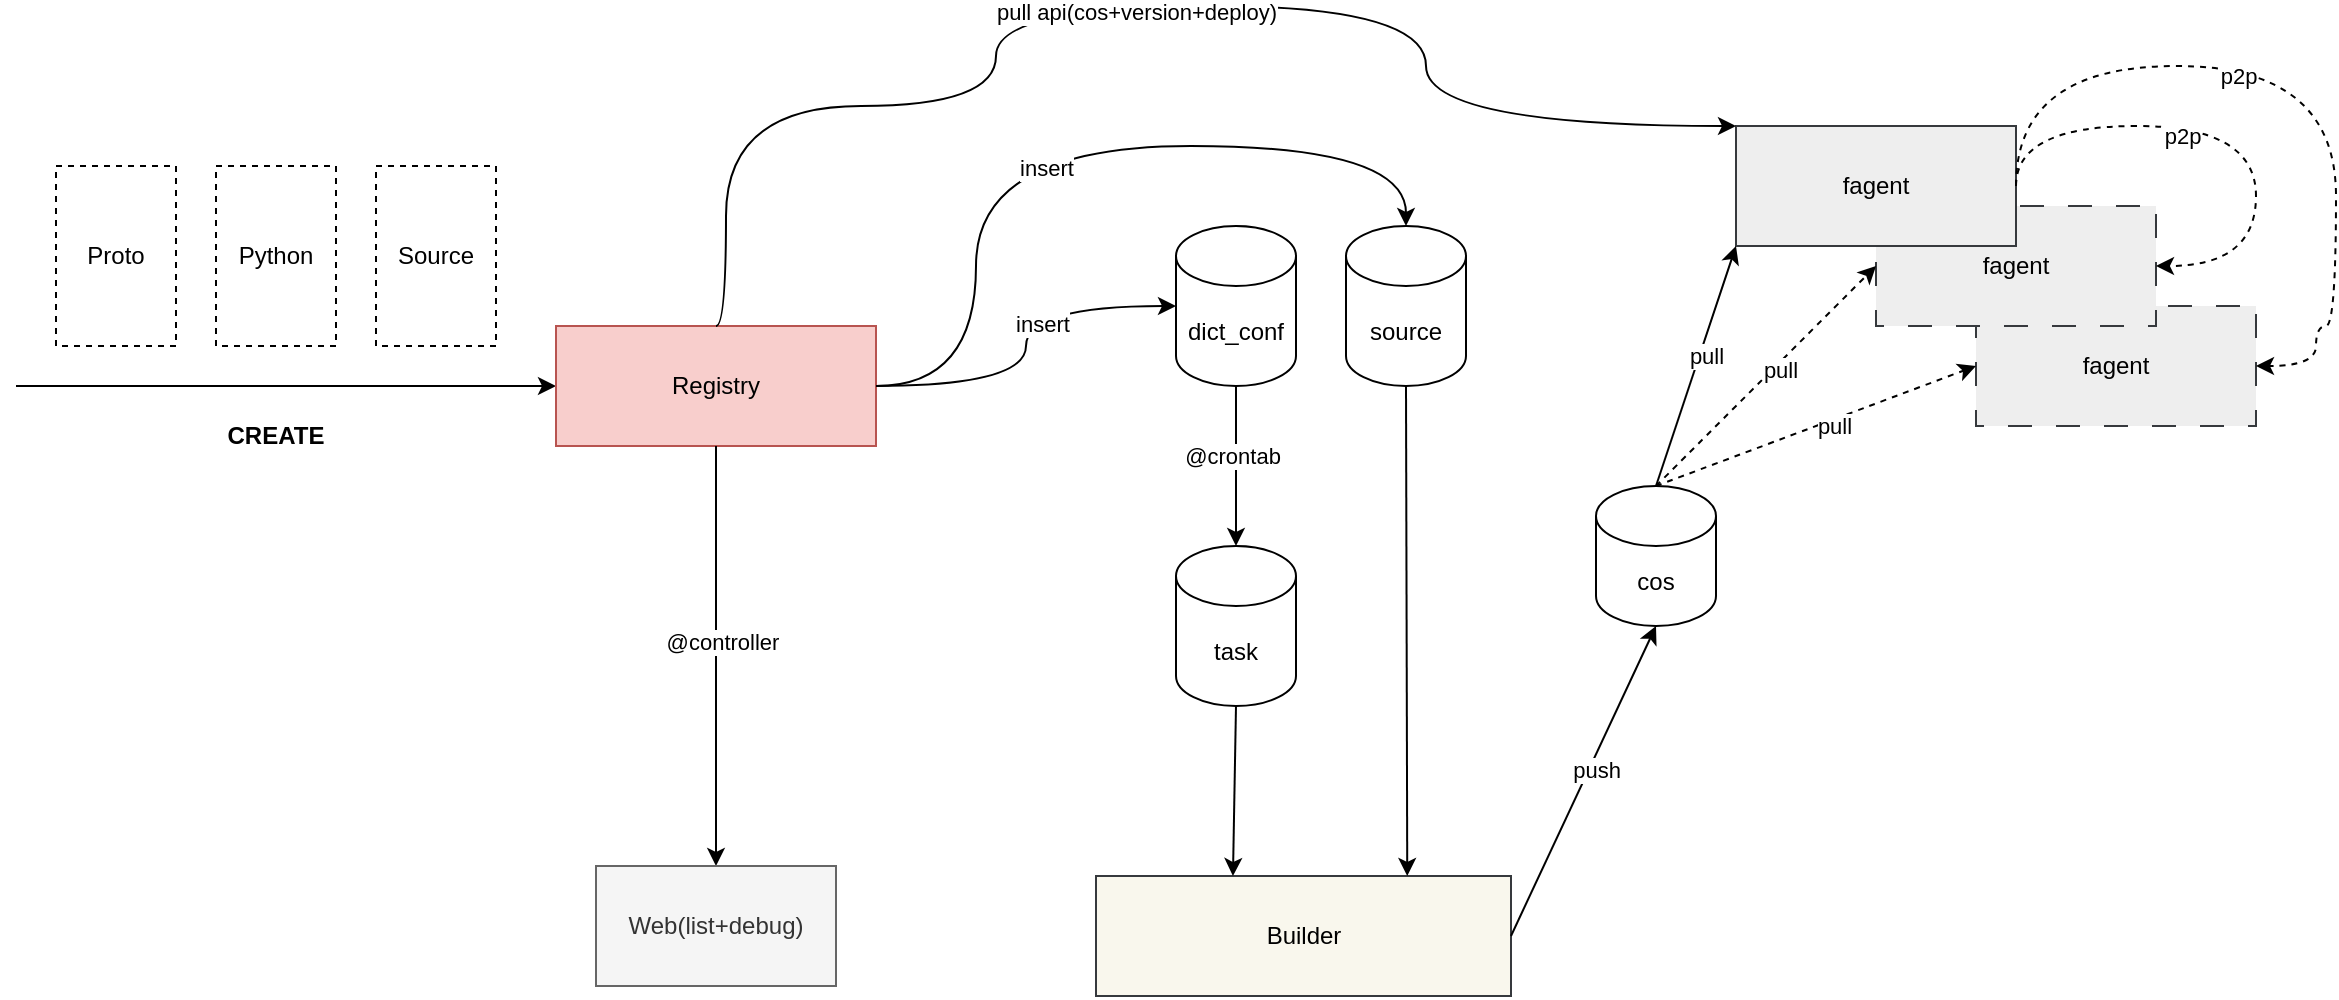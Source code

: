 <mxfile version="20.8.20" type="github">
  <diagram name="第 1 页" id="0LXsUh5cUdM86AmTKY5Q">
    <mxGraphModel dx="1257" dy="811" grid="1" gridSize="10" guides="1" tooltips="1" connect="1" arrows="1" fold="1" page="1" pageScale="1" pageWidth="827" pageHeight="1169" math="0" shadow="0">
      <root>
        <mxCell id="0" />
        <mxCell id="1" parent="0" />
        <mxCell id="--D5oEIbNRq4zN85A4Cq-24" value="fagent" style="rounded=0;whiteSpace=wrap;html=1;dashed=1;dashPattern=12 12;fillColor=#eeeeee;strokeColor=#36393d;" vertex="1" parent="1">
          <mxGeometry x="1050" y="240" width="140" height="60" as="geometry" />
        </mxCell>
        <mxCell id="--D5oEIbNRq4zN85A4Cq-1" value="" style="endArrow=classic;html=1;rounded=0;" edge="1" parent="1">
          <mxGeometry width="50" height="50" relative="1" as="geometry">
            <mxPoint x="70" y="280" as="sourcePoint" />
            <mxPoint x="340" y="280" as="targetPoint" />
          </mxGeometry>
        </mxCell>
        <mxCell id="--D5oEIbNRq4zN85A4Cq-2" value="&lt;b&gt;CREATE&lt;/b&gt;" style="text;html=1;strokeColor=none;fillColor=none;align=center;verticalAlign=middle;whiteSpace=wrap;rounded=0;" vertex="1" parent="1">
          <mxGeometry x="170" y="290" width="60" height="30" as="geometry" />
        </mxCell>
        <mxCell id="--D5oEIbNRq4zN85A4Cq-3" value="Proto" style="rounded=0;whiteSpace=wrap;html=1;dashed=1;" vertex="1" parent="1">
          <mxGeometry x="90" y="170" width="60" height="90" as="geometry" />
        </mxCell>
        <mxCell id="--D5oEIbNRq4zN85A4Cq-4" value="Python" style="rounded=0;whiteSpace=wrap;html=1;dashed=1;" vertex="1" parent="1">
          <mxGeometry x="170" y="170" width="60" height="90" as="geometry" />
        </mxCell>
        <mxCell id="--D5oEIbNRq4zN85A4Cq-5" value="Source" style="rounded=0;whiteSpace=wrap;html=1;dashed=1;" vertex="1" parent="1">
          <mxGeometry x="250" y="170" width="60" height="90" as="geometry" />
        </mxCell>
        <mxCell id="--D5oEIbNRq4zN85A4Cq-6" value="Registry" style="rounded=0;whiteSpace=wrap;html=1;fillColor=#f8cecc;strokeColor=#b85450;" vertex="1" parent="1">
          <mxGeometry x="340" y="250" width="160" height="60" as="geometry" />
        </mxCell>
        <mxCell id="--D5oEIbNRq4zN85A4Cq-10" value="" style="edgeStyle=orthogonalEdgeStyle;rounded=0;orthogonalLoop=1;jettySize=auto;html=1;" edge="1" parent="1" source="--D5oEIbNRq4zN85A4Cq-7" target="--D5oEIbNRq4zN85A4Cq-9">
          <mxGeometry relative="1" as="geometry" />
        </mxCell>
        <mxCell id="--D5oEIbNRq4zN85A4Cq-11" value="@crontab" style="edgeLabel;html=1;align=center;verticalAlign=middle;resizable=0;points=[];" vertex="1" connectable="0" parent="--D5oEIbNRq4zN85A4Cq-10">
          <mxGeometry x="-0.12" y="-2" relative="1" as="geometry">
            <mxPoint as="offset" />
          </mxGeometry>
        </mxCell>
        <mxCell id="--D5oEIbNRq4zN85A4Cq-7" value="dict_conf" style="shape=cylinder3;whiteSpace=wrap;html=1;boundedLbl=1;backgroundOutline=1;size=15;" vertex="1" parent="1">
          <mxGeometry x="650" y="200" width="60" height="80" as="geometry" />
        </mxCell>
        <mxCell id="--D5oEIbNRq4zN85A4Cq-8" value="source" style="shape=cylinder3;whiteSpace=wrap;html=1;boundedLbl=1;backgroundOutline=1;size=15;" vertex="1" parent="1">
          <mxGeometry x="735" y="200" width="60" height="80" as="geometry" />
        </mxCell>
        <mxCell id="--D5oEIbNRq4zN85A4Cq-9" value="task" style="shape=cylinder3;whiteSpace=wrap;html=1;boundedLbl=1;backgroundOutline=1;size=15;" vertex="1" parent="1">
          <mxGeometry x="650" y="360" width="60" height="80" as="geometry" />
        </mxCell>
        <mxCell id="--D5oEIbNRq4zN85A4Cq-15" value="Builder" style="rounded=0;whiteSpace=wrap;html=1;fillColor=#f9f7ed;strokeColor=#36393d;" vertex="1" parent="1">
          <mxGeometry x="610" y="525" width="207.5" height="60" as="geometry" />
        </mxCell>
        <mxCell id="--D5oEIbNRq4zN85A4Cq-17" value="" style="endArrow=classic;html=1;rounded=0;exitX=0.5;exitY=1;exitDx=0;exitDy=0;exitPerimeter=0;entryX=0.75;entryY=0;entryDx=0;entryDy=0;" edge="1" parent="1" source="--D5oEIbNRq4zN85A4Cq-8" target="--D5oEIbNRq4zN85A4Cq-15">
          <mxGeometry width="50" height="50" relative="1" as="geometry">
            <mxPoint x="350" y="530" as="sourcePoint" />
            <mxPoint x="400" y="480" as="targetPoint" />
          </mxGeometry>
        </mxCell>
        <mxCell id="--D5oEIbNRq4zN85A4Cq-18" value="" style="endArrow=classic;html=1;rounded=0;edgeStyle=orthogonalEdgeStyle;curved=1;entryX=0;entryY=0.5;entryDx=0;entryDy=0;entryPerimeter=0;exitX=1;exitY=0.5;exitDx=0;exitDy=0;" edge="1" parent="1" source="--D5oEIbNRq4zN85A4Cq-6" target="--D5oEIbNRq4zN85A4Cq-7">
          <mxGeometry width="50" height="50" relative="1" as="geometry">
            <mxPoint x="460" y="450" as="sourcePoint" />
            <mxPoint x="510" y="400" as="targetPoint" />
          </mxGeometry>
        </mxCell>
        <mxCell id="--D5oEIbNRq4zN85A4Cq-29" value="insert" style="edgeLabel;html=1;align=center;verticalAlign=middle;resizable=0;points=[];" vertex="1" connectable="0" parent="--D5oEIbNRq4zN85A4Cq-18">
          <mxGeometry x="0.122" y="-7" relative="1" as="geometry">
            <mxPoint x="1" as="offset" />
          </mxGeometry>
        </mxCell>
        <mxCell id="--D5oEIbNRq4zN85A4Cq-19" value="" style="endArrow=classic;html=1;rounded=0;edgeStyle=orthogonalEdgeStyle;curved=1;entryX=0.5;entryY=0;entryDx=0;entryDy=0;entryPerimeter=0;exitX=1;exitY=0.5;exitDx=0;exitDy=0;" edge="1" parent="1" source="--D5oEIbNRq4zN85A4Cq-6" target="--D5oEIbNRq4zN85A4Cq-8">
          <mxGeometry width="50" height="50" relative="1" as="geometry">
            <mxPoint x="520" y="290" as="sourcePoint" />
            <mxPoint x="660" y="250" as="targetPoint" />
            <Array as="points">
              <mxPoint x="550" y="280" />
              <mxPoint x="550" y="160" />
              <mxPoint x="765" y="160" />
            </Array>
          </mxGeometry>
        </mxCell>
        <mxCell id="--D5oEIbNRq4zN85A4Cq-28" value="insert" style="edgeLabel;html=1;align=center;verticalAlign=middle;resizable=0;points=[];" vertex="1" connectable="0" parent="--D5oEIbNRq4zN85A4Cq-19">
          <mxGeometry x="-0.043" y="-11" relative="1" as="geometry">
            <mxPoint x="1" as="offset" />
          </mxGeometry>
        </mxCell>
        <mxCell id="--D5oEIbNRq4zN85A4Cq-20" value="cos" style="shape=cylinder3;whiteSpace=wrap;html=1;boundedLbl=1;backgroundOutline=1;size=15;" vertex="1" parent="1">
          <mxGeometry x="860" y="330" width="60" height="70" as="geometry" />
        </mxCell>
        <mxCell id="--D5oEIbNRq4zN85A4Cq-21" value="" style="endArrow=classic;html=1;rounded=0;curved=1;exitX=1;exitY=0.5;exitDx=0;exitDy=0;entryX=0.5;entryY=1;entryDx=0;entryDy=0;entryPerimeter=0;" edge="1" parent="1" source="--D5oEIbNRq4zN85A4Cq-15" target="--D5oEIbNRq4zN85A4Cq-20">
          <mxGeometry width="50" height="50" relative="1" as="geometry">
            <mxPoint x="870" y="530" as="sourcePoint" />
            <mxPoint x="920" y="480" as="targetPoint" />
          </mxGeometry>
        </mxCell>
        <mxCell id="--D5oEIbNRq4zN85A4Cq-30" value="push" style="edgeLabel;html=1;align=center;verticalAlign=middle;resizable=0;points=[];" vertex="1" connectable="0" parent="--D5oEIbNRq4zN85A4Cq-21">
          <mxGeometry x="0.095" y="-3" relative="1" as="geometry">
            <mxPoint as="offset" />
          </mxGeometry>
        </mxCell>
        <mxCell id="--D5oEIbNRq4zN85A4Cq-23" value="fagent" style="rounded=0;whiteSpace=wrap;html=1;dashed=1;dashPattern=12 12;fillColor=#eeeeee;strokeColor=#36393d;" vertex="1" parent="1">
          <mxGeometry x="1000" y="190" width="140" height="60" as="geometry" />
        </mxCell>
        <mxCell id="--D5oEIbNRq4zN85A4Cq-22" value="fagent" style="rounded=0;whiteSpace=wrap;html=1;fillColor=#eeeeee;strokeColor=#36393d;" vertex="1" parent="1">
          <mxGeometry x="930" y="150" width="140" height="60" as="geometry" />
        </mxCell>
        <mxCell id="--D5oEIbNRq4zN85A4Cq-26" value="" style="endArrow=classic;html=1;rounded=0;edgeStyle=orthogonalEdgeStyle;curved=1;entryX=0;entryY=0;entryDx=0;entryDy=0;exitX=0.5;exitY=0;exitDx=0;exitDy=0;" edge="1" parent="1" source="--D5oEIbNRq4zN85A4Cq-6" target="--D5oEIbNRq4zN85A4Cq-22">
          <mxGeometry width="50" height="50" relative="1" as="geometry">
            <mxPoint x="520" y="290" as="sourcePoint" />
            <mxPoint x="775" y="210" as="targetPoint" />
            <Array as="points">
              <mxPoint x="425" y="140" />
              <mxPoint x="560" y="140" />
              <mxPoint x="560" y="90" />
              <mxPoint x="775" y="90" />
              <mxPoint x="775" y="150" />
            </Array>
          </mxGeometry>
        </mxCell>
        <mxCell id="--D5oEIbNRq4zN85A4Cq-27" value="pull api(cos+version+deploy)" style="edgeLabel;html=1;align=center;verticalAlign=middle;resizable=0;points=[];" vertex="1" connectable="0" parent="--D5oEIbNRq4zN85A4Cq-26">
          <mxGeometry x="0.014" y="-3" relative="1" as="geometry">
            <mxPoint as="offset" />
          </mxGeometry>
        </mxCell>
        <mxCell id="--D5oEIbNRq4zN85A4Cq-31" value="" style="endArrow=classic;html=1;rounded=0;curved=1;exitX=0.5;exitY=0;exitDx=0;exitDy=0;entryX=0;entryY=1;entryDx=0;entryDy=0;exitPerimeter=0;" edge="1" parent="1" source="--D5oEIbNRq4zN85A4Cq-20" target="--D5oEIbNRq4zN85A4Cq-22">
          <mxGeometry width="50" height="50" relative="1" as="geometry">
            <mxPoint x="819" y="510" as="sourcePoint" />
            <mxPoint x="900" y="410" as="targetPoint" />
          </mxGeometry>
        </mxCell>
        <mxCell id="--D5oEIbNRq4zN85A4Cq-32" value="pull" style="edgeLabel;html=1;align=center;verticalAlign=middle;resizable=0;points=[];" vertex="1" connectable="0" parent="--D5oEIbNRq4zN85A4Cq-31">
          <mxGeometry x="0.095" y="-3" relative="1" as="geometry">
            <mxPoint as="offset" />
          </mxGeometry>
        </mxCell>
        <mxCell id="--D5oEIbNRq4zN85A4Cq-33" value="" style="endArrow=classic;html=1;rounded=0;curved=1;exitX=0.5;exitY=1;exitDx=0;exitDy=0;exitPerimeter=0;entryX=0.33;entryY=0;entryDx=0;entryDy=0;entryPerimeter=0;" edge="1" parent="1" source="--D5oEIbNRq4zN85A4Cq-9" target="--D5oEIbNRq4zN85A4Cq-15">
          <mxGeometry width="50" height="50" relative="1" as="geometry">
            <mxPoint x="440" y="430" as="sourcePoint" />
            <mxPoint x="640" y="470" as="targetPoint" />
          </mxGeometry>
        </mxCell>
        <mxCell id="--D5oEIbNRq4zN85A4Cq-34" value="" style="endArrow=classic;html=1;rounded=0;curved=1;edgeStyle=orthogonalEdgeStyle;entryX=1;entryY=0.5;entryDx=0;entryDy=0;dashed=1;" edge="1" parent="1" target="--D5oEIbNRq4zN85A4Cq-23">
          <mxGeometry width="50" height="50" relative="1" as="geometry">
            <mxPoint x="1070" y="180" as="sourcePoint" />
            <mxPoint x="1210" y="110" as="targetPoint" />
            <Array as="points">
              <mxPoint x="1070" y="150" />
              <mxPoint x="1190" y="150" />
              <mxPoint x="1190" y="220" />
            </Array>
          </mxGeometry>
        </mxCell>
        <mxCell id="--D5oEIbNRq4zN85A4Cq-35" value="p2p" style="edgeLabel;html=1;align=center;verticalAlign=middle;resizable=0;points=[];" vertex="1" connectable="0" parent="--D5oEIbNRq4zN85A4Cq-34">
          <mxGeometry x="-0.165" y="-5" relative="1" as="geometry">
            <mxPoint as="offset" />
          </mxGeometry>
        </mxCell>
        <mxCell id="--D5oEIbNRq4zN85A4Cq-36" value="" style="endArrow=classic;html=1;rounded=0;curved=1;exitX=1;exitY=0.5;exitDx=0;exitDy=0;edgeStyle=orthogonalEdgeStyle;entryX=1;entryY=0.5;entryDx=0;entryDy=0;dashed=1;" edge="1" parent="1" source="--D5oEIbNRq4zN85A4Cq-22" target="--D5oEIbNRq4zN85A4Cq-24">
          <mxGeometry width="50" height="50" relative="1" as="geometry">
            <mxPoint x="1080" y="175" as="sourcePoint" />
            <mxPoint x="1150" y="230" as="targetPoint" />
            <Array as="points">
              <mxPoint x="1070" y="120" />
              <mxPoint x="1230" y="120" />
              <mxPoint x="1230" y="250" />
              <mxPoint x="1220" y="250" />
              <mxPoint x="1220" y="270" />
            </Array>
          </mxGeometry>
        </mxCell>
        <mxCell id="--D5oEIbNRq4zN85A4Cq-37" value="p2p" style="edgeLabel;html=1;align=center;verticalAlign=middle;resizable=0;points=[];" vertex="1" connectable="0" parent="--D5oEIbNRq4zN85A4Cq-36">
          <mxGeometry x="-0.165" y="-5" relative="1" as="geometry">
            <mxPoint as="offset" />
          </mxGeometry>
        </mxCell>
        <mxCell id="--D5oEIbNRq4zN85A4Cq-38" value="" style="endArrow=classic;html=1;rounded=0;curved=1;entryX=0;entryY=0.5;entryDx=0;entryDy=0;dashed=1;" edge="1" parent="1" target="--D5oEIbNRq4zN85A4Cq-23">
          <mxGeometry width="50" height="50" relative="1" as="geometry">
            <mxPoint x="890" y="330" as="sourcePoint" />
            <mxPoint x="940" y="220" as="targetPoint" />
          </mxGeometry>
        </mxCell>
        <mxCell id="--D5oEIbNRq4zN85A4Cq-39" value="pull" style="edgeLabel;html=1;align=center;verticalAlign=middle;resizable=0;points=[];" vertex="1" connectable="0" parent="--D5oEIbNRq4zN85A4Cq-38">
          <mxGeometry x="0.095" y="-3" relative="1" as="geometry">
            <mxPoint as="offset" />
          </mxGeometry>
        </mxCell>
        <mxCell id="--D5oEIbNRq4zN85A4Cq-40" value="" style="endArrow=classic;html=1;rounded=0;curved=1;exitX=0.5;exitY=0;exitDx=0;exitDy=0;entryX=0;entryY=0.5;entryDx=0;entryDy=0;exitPerimeter=0;dashed=1;" edge="1" parent="1" source="--D5oEIbNRq4zN85A4Cq-20" target="--D5oEIbNRq4zN85A4Cq-24">
          <mxGeometry width="50" height="50" relative="1" as="geometry">
            <mxPoint x="910" y="350" as="sourcePoint" />
            <mxPoint x="950" y="230" as="targetPoint" />
          </mxGeometry>
        </mxCell>
        <mxCell id="--D5oEIbNRq4zN85A4Cq-41" value="pull" style="edgeLabel;html=1;align=center;verticalAlign=middle;resizable=0;points=[];" vertex="1" connectable="0" parent="--D5oEIbNRq4zN85A4Cq-40">
          <mxGeometry x="0.095" y="-3" relative="1" as="geometry">
            <mxPoint as="offset" />
          </mxGeometry>
        </mxCell>
        <mxCell id="--D5oEIbNRq4zN85A4Cq-43" value="" style="endArrow=classic;html=1;rounded=0;curved=1;exitX=0.5;exitY=1;exitDx=0;exitDy=0;entryX=0.5;entryY=0;entryDx=0;entryDy=0;" edge="1" parent="1" source="--D5oEIbNRq4zN85A4Cq-6" target="--D5oEIbNRq4zN85A4Cq-47">
          <mxGeometry width="50" height="50" relative="1" as="geometry">
            <mxPoint x="310" y="490" as="sourcePoint" />
            <mxPoint x="425" y="480" as="targetPoint" />
          </mxGeometry>
        </mxCell>
        <mxCell id="--D5oEIbNRq4zN85A4Cq-45" value="@controller" style="edgeLabel;html=1;align=center;verticalAlign=middle;resizable=0;points=[];" vertex="1" connectable="0" parent="--D5oEIbNRq4zN85A4Cq-43">
          <mxGeometry x="-0.067" y="-1" relative="1" as="geometry">
            <mxPoint x="4" as="offset" />
          </mxGeometry>
        </mxCell>
        <mxCell id="--D5oEIbNRq4zN85A4Cq-47" value="Web(list+debug)" style="rounded=0;whiteSpace=wrap;html=1;fillColor=#f5f5f5;strokeColor=#666666;fontColor=#333333;" vertex="1" parent="1">
          <mxGeometry x="360" y="520" width="120" height="60" as="geometry" />
        </mxCell>
      </root>
    </mxGraphModel>
  </diagram>
</mxfile>
